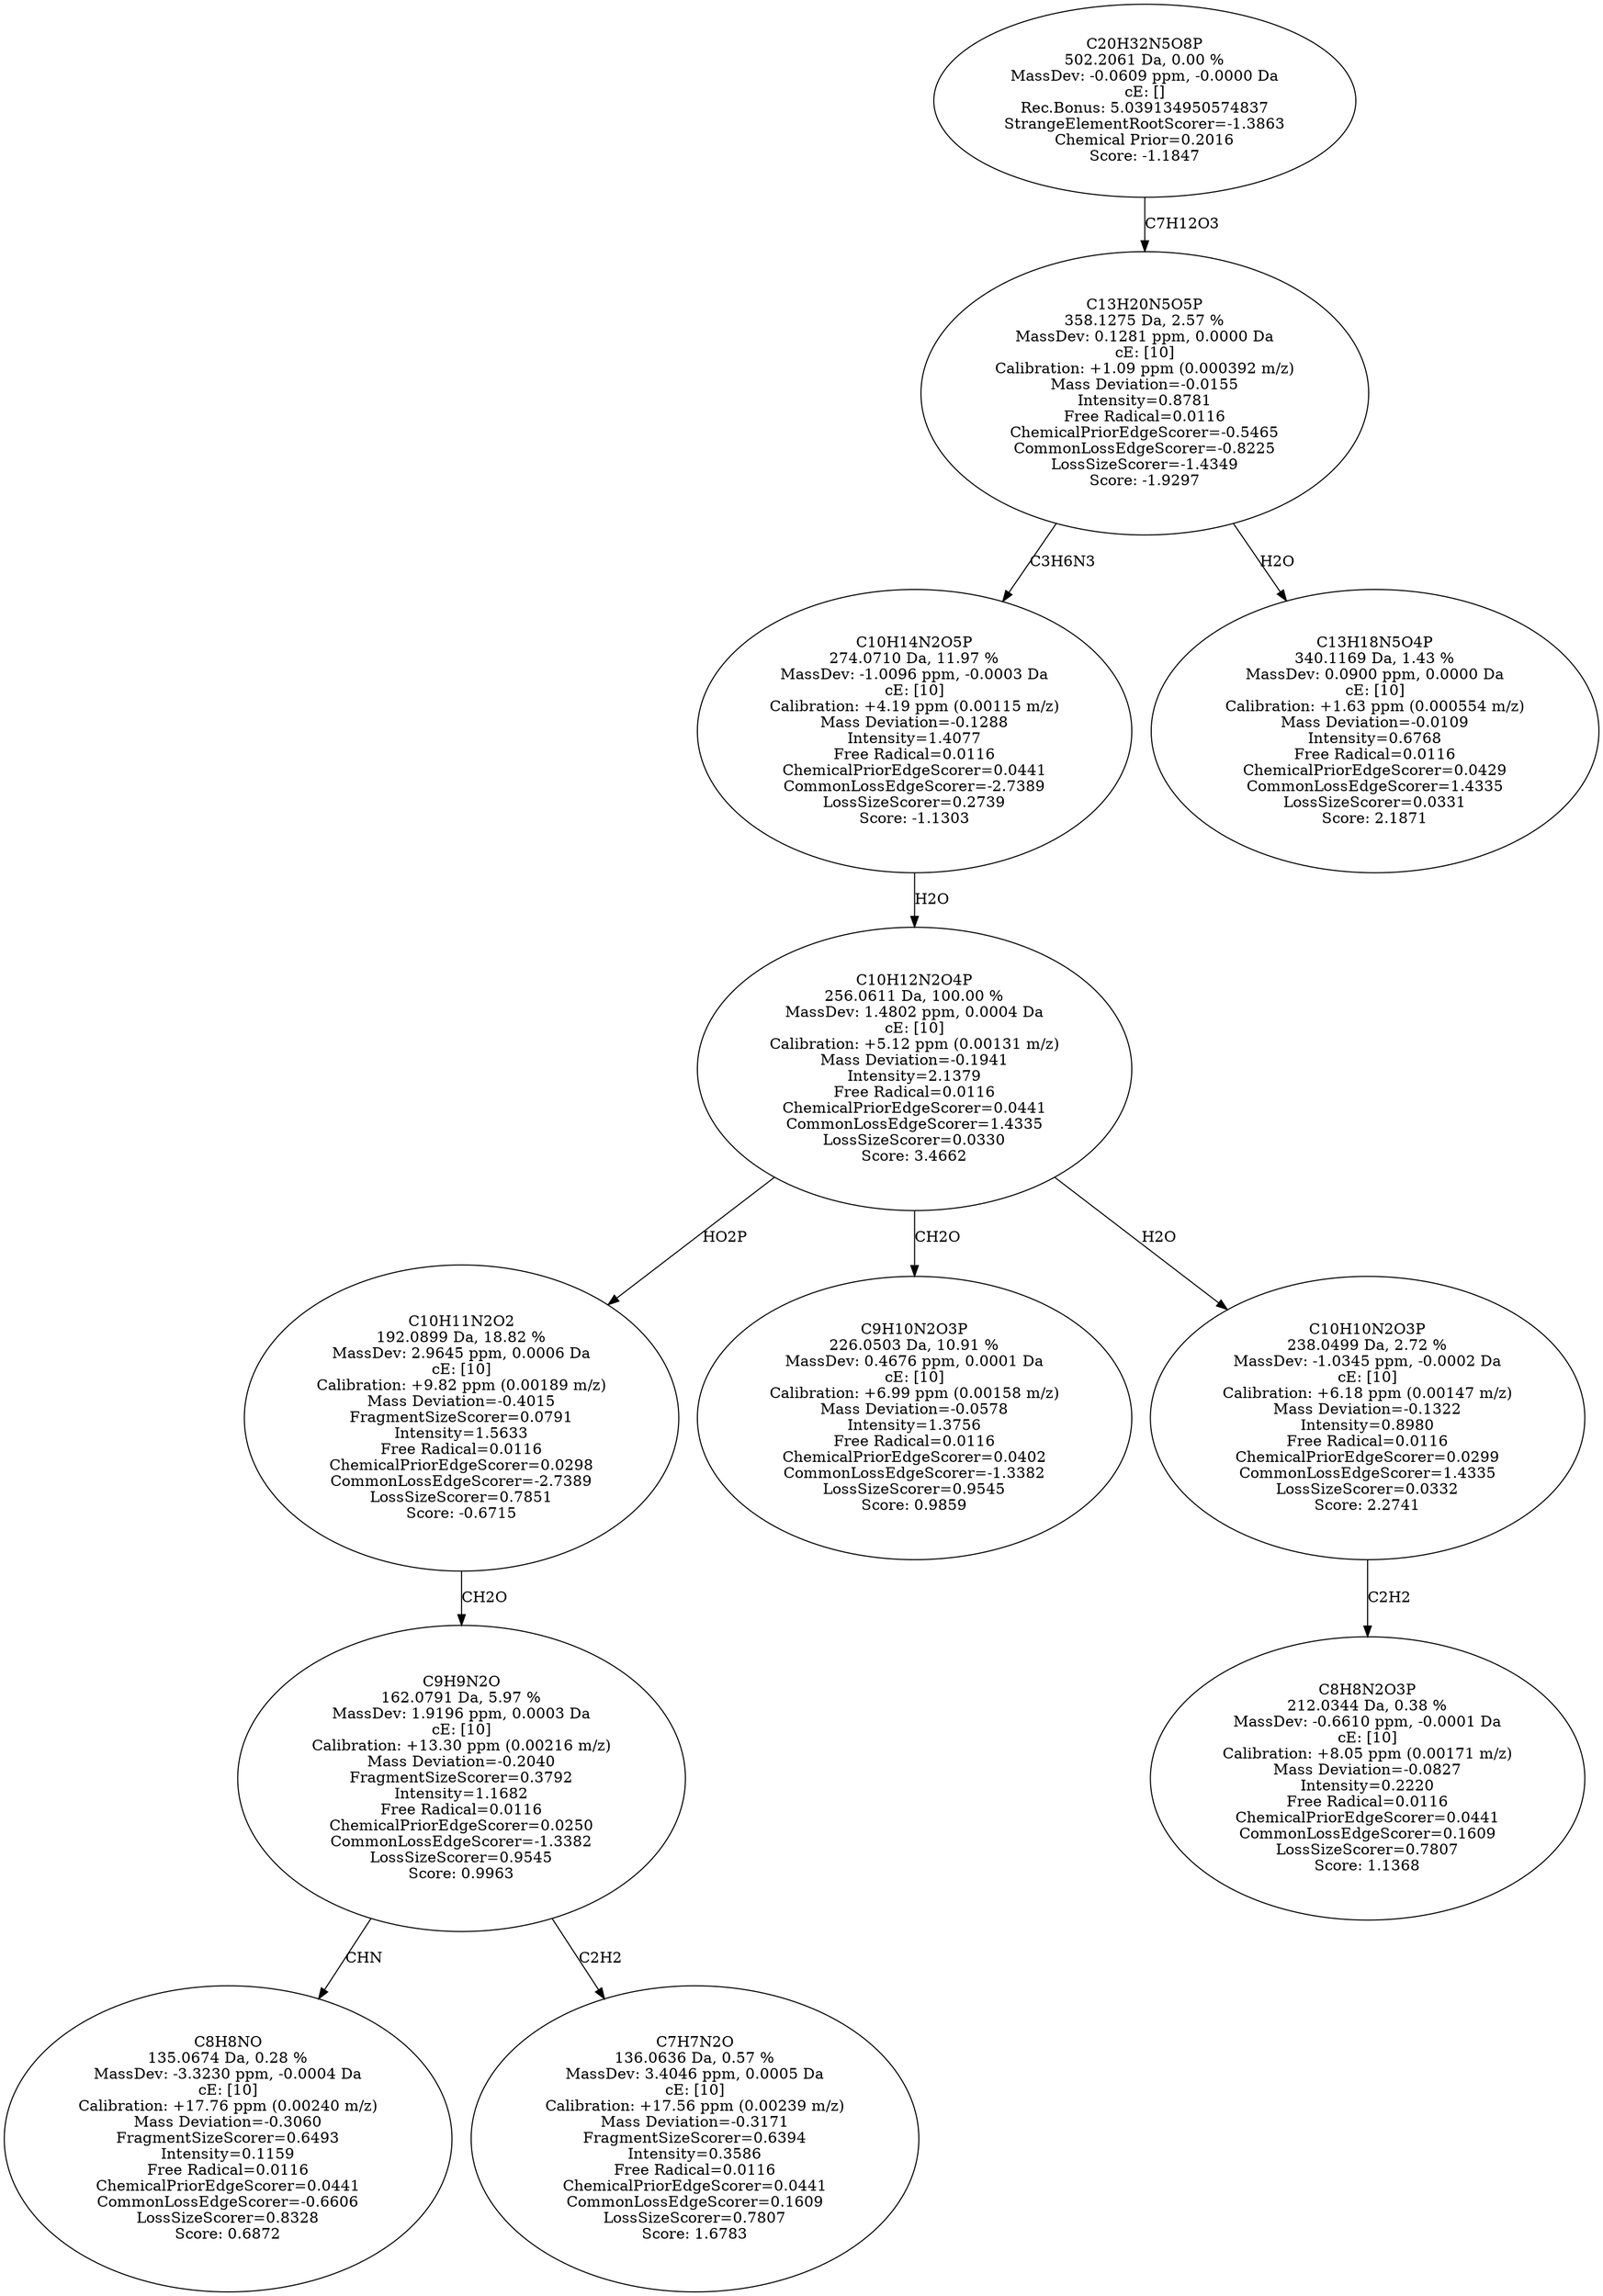 strict digraph {
v1 [label="C8H8NO\n135.0674 Da, 0.28 %\nMassDev: -3.3230 ppm, -0.0004 Da\ncE: [10]\nCalibration: +17.76 ppm (0.00240 m/z)\nMass Deviation=-0.3060\nFragmentSizeScorer=0.6493\nIntensity=0.1159\nFree Radical=0.0116\nChemicalPriorEdgeScorer=0.0441\nCommonLossEdgeScorer=-0.6606\nLossSizeScorer=0.8328\nScore: 0.6872"];
v2 [label="C7H7N2O\n136.0636 Da, 0.57 %\nMassDev: 3.4046 ppm, 0.0005 Da\ncE: [10]\nCalibration: +17.56 ppm (0.00239 m/z)\nMass Deviation=-0.3171\nFragmentSizeScorer=0.6394\nIntensity=0.3586\nFree Radical=0.0116\nChemicalPriorEdgeScorer=0.0441\nCommonLossEdgeScorer=0.1609\nLossSizeScorer=0.7807\nScore: 1.6783"];
v3 [label="C9H9N2O\n162.0791 Da, 5.97 %\nMassDev: 1.9196 ppm, 0.0003 Da\ncE: [10]\nCalibration: +13.30 ppm (0.00216 m/z)\nMass Deviation=-0.2040\nFragmentSizeScorer=0.3792\nIntensity=1.1682\nFree Radical=0.0116\nChemicalPriorEdgeScorer=0.0250\nCommonLossEdgeScorer=-1.3382\nLossSizeScorer=0.9545\nScore: 0.9963"];
v4 [label="C10H11N2O2\n192.0899 Da, 18.82 %\nMassDev: 2.9645 ppm, 0.0006 Da\ncE: [10]\nCalibration: +9.82 ppm (0.00189 m/z)\nMass Deviation=-0.4015\nFragmentSizeScorer=0.0791\nIntensity=1.5633\nFree Radical=0.0116\nChemicalPriorEdgeScorer=0.0298\nCommonLossEdgeScorer=-2.7389\nLossSizeScorer=0.7851\nScore: -0.6715"];
v5 [label="C9H10N2O3P\n226.0503 Da, 10.91 %\nMassDev: 0.4676 ppm, 0.0001 Da\ncE: [10]\nCalibration: +6.99 ppm (0.00158 m/z)\nMass Deviation=-0.0578\nIntensity=1.3756\nFree Radical=0.0116\nChemicalPriorEdgeScorer=0.0402\nCommonLossEdgeScorer=-1.3382\nLossSizeScorer=0.9545\nScore: 0.9859"];
v6 [label="C8H8N2O3P\n212.0344 Da, 0.38 %\nMassDev: -0.6610 ppm, -0.0001 Da\ncE: [10]\nCalibration: +8.05 ppm (0.00171 m/z)\nMass Deviation=-0.0827\nIntensity=0.2220\nFree Radical=0.0116\nChemicalPriorEdgeScorer=0.0441\nCommonLossEdgeScorer=0.1609\nLossSizeScorer=0.7807\nScore: 1.1368"];
v7 [label="C10H10N2O3P\n238.0499 Da, 2.72 %\nMassDev: -1.0345 ppm, -0.0002 Da\ncE: [10]\nCalibration: +6.18 ppm (0.00147 m/z)\nMass Deviation=-0.1322\nIntensity=0.8980\nFree Radical=0.0116\nChemicalPriorEdgeScorer=0.0299\nCommonLossEdgeScorer=1.4335\nLossSizeScorer=0.0332\nScore: 2.2741"];
v8 [label="C10H12N2O4P\n256.0611 Da, 100.00 %\nMassDev: 1.4802 ppm, 0.0004 Da\ncE: [10]\nCalibration: +5.12 ppm (0.00131 m/z)\nMass Deviation=-0.1941\nIntensity=2.1379\nFree Radical=0.0116\nChemicalPriorEdgeScorer=0.0441\nCommonLossEdgeScorer=1.4335\nLossSizeScorer=0.0330\nScore: 3.4662"];
v9 [label="C10H14N2O5P\n274.0710 Da, 11.97 %\nMassDev: -1.0096 ppm, -0.0003 Da\ncE: [10]\nCalibration: +4.19 ppm (0.00115 m/z)\nMass Deviation=-0.1288\nIntensity=1.4077\nFree Radical=0.0116\nChemicalPriorEdgeScorer=0.0441\nCommonLossEdgeScorer=-2.7389\nLossSizeScorer=0.2739\nScore: -1.1303"];
v10 [label="C13H18N5O4P\n340.1169 Da, 1.43 %\nMassDev: 0.0900 ppm, 0.0000 Da\ncE: [10]\nCalibration: +1.63 ppm (0.000554 m/z)\nMass Deviation=-0.0109\nIntensity=0.6768\nFree Radical=0.0116\nChemicalPriorEdgeScorer=0.0429\nCommonLossEdgeScorer=1.4335\nLossSizeScorer=0.0331\nScore: 2.1871"];
v11 [label="C13H20N5O5P\n358.1275 Da, 2.57 %\nMassDev: 0.1281 ppm, 0.0000 Da\ncE: [10]\nCalibration: +1.09 ppm (0.000392 m/z)\nMass Deviation=-0.0155\nIntensity=0.8781\nFree Radical=0.0116\nChemicalPriorEdgeScorer=-0.5465\nCommonLossEdgeScorer=-0.8225\nLossSizeScorer=-1.4349\nScore: -1.9297"];
v12 [label="C20H32N5O8P\n502.2061 Da, 0.00 %\nMassDev: -0.0609 ppm, -0.0000 Da\ncE: []\nRec.Bonus: 5.039134950574837\nStrangeElementRootScorer=-1.3863\nChemical Prior=0.2016\nScore: -1.1847"];
v3 -> v1 [label="CHN"];
v3 -> v2 [label="C2H2"];
v4 -> v3 [label="CH2O"];
v8 -> v4 [label="HO2P"];
v8 -> v5 [label="CH2O"];
v7 -> v6 [label="C2H2"];
v8 -> v7 [label="H2O"];
v9 -> v8 [label="H2O"];
v11 -> v9 [label="C3H6N3"];
v11 -> v10 [label="H2O"];
v12 -> v11 [label="C7H12O3"];
}